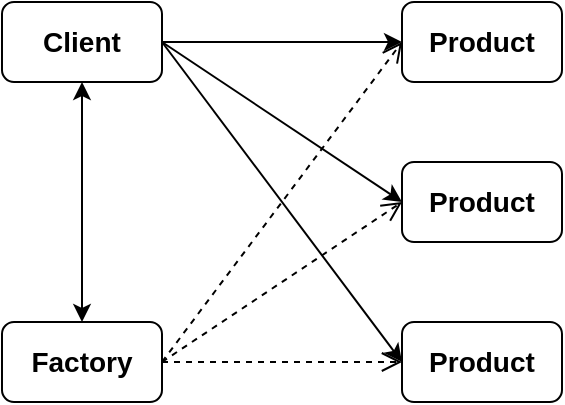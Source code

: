 <mxfile version="14.5.1" type="device"><diagram id="Ul4BYg80_bF-Ru1McAbS" name="第 1 页"><mxGraphModel dx="1186" dy="697" grid="1" gridSize="10" guides="1" tooltips="1" connect="1" arrows="1" fold="1" page="1" pageScale="1" pageWidth="827" pageHeight="1169" math="0" shadow="0"><root><mxCell id="0"/><mxCell id="1" parent="0"/><mxCell id="B0XxEne8KLTWXfhGkfbk-1" value="&lt;font style=&quot;font-size: 14px&quot;&gt;&lt;b&gt;Client&lt;/b&gt;&lt;/font&gt;" style="rounded=1;whiteSpace=wrap;html=1;" vertex="1" parent="1"><mxGeometry x="40" y="40" width="80" height="40" as="geometry"/></mxCell><mxCell id="B0XxEne8KLTWXfhGkfbk-2" value="&lt;font style=&quot;font-size: 14px&quot;&gt;&lt;b&gt;Factory&lt;/b&gt;&lt;/font&gt;" style="rounded=1;whiteSpace=wrap;html=1;" vertex="1" parent="1"><mxGeometry x="40" y="200" width="80" height="40" as="geometry"/></mxCell><mxCell id="B0XxEne8KLTWXfhGkfbk-3" value="&lt;b style=&quot;font-size: 14px&quot;&gt;Product&lt;/b&gt;" style="rounded=1;whiteSpace=wrap;html=1;" vertex="1" parent="1"><mxGeometry x="240" y="200" width="80" height="40" as="geometry"/></mxCell><mxCell id="B0XxEne8KLTWXfhGkfbk-4" value="&lt;b style=&quot;font-size: 14px&quot;&gt;Product&lt;/b&gt;" style="rounded=1;whiteSpace=wrap;html=1;" vertex="1" parent="1"><mxGeometry x="240" y="120" width="80" height="40" as="geometry"/></mxCell><mxCell id="B0XxEne8KLTWXfhGkfbk-5" value="&lt;font style=&quot;font-size: 14px&quot;&gt;&lt;b&gt;Product&lt;/b&gt;&lt;/font&gt;" style="rounded=1;whiteSpace=wrap;html=1;" vertex="1" parent="1"><mxGeometry x="240" y="40" width="80" height="40" as="geometry"/></mxCell><mxCell id="B0XxEne8KLTWXfhGkfbk-6" value="" style="endArrow=classic;startArrow=classic;html=1;entryX=0.5;entryY=1;entryDx=0;entryDy=0;exitX=0.5;exitY=0;exitDx=0;exitDy=0;" edge="1" parent="1" source="B0XxEne8KLTWXfhGkfbk-2" target="B0XxEne8KLTWXfhGkfbk-1"><mxGeometry width="50" height="50" relative="1" as="geometry"><mxPoint x="60" y="160" as="sourcePoint"/><mxPoint x="110" y="110" as="targetPoint"/></mxGeometry></mxCell><mxCell id="B0XxEne8KLTWXfhGkfbk-7" value="" style="endArrow=classic;html=1;entryX=0;entryY=0.5;entryDx=0;entryDy=0;exitX=1;exitY=0.5;exitDx=0;exitDy=0;" edge="1" parent="1" source="B0XxEne8KLTWXfhGkfbk-1" target="B0XxEne8KLTWXfhGkfbk-5"><mxGeometry width="50" height="50" relative="1" as="geometry"><mxPoint x="150" y="110" as="sourcePoint"/><mxPoint x="200" y="60" as="targetPoint"/></mxGeometry></mxCell><mxCell id="B0XxEne8KLTWXfhGkfbk-8" value="" style="endArrow=classic;html=1;entryX=0;entryY=0.5;entryDx=0;entryDy=0;exitX=1;exitY=0.5;exitDx=0;exitDy=0;" edge="1" parent="1" source="B0XxEne8KLTWXfhGkfbk-1" target="B0XxEne8KLTWXfhGkfbk-4"><mxGeometry width="50" height="50" relative="1" as="geometry"><mxPoint x="140" y="40" as="sourcePoint"/><mxPoint x="250" y="70" as="targetPoint"/></mxGeometry></mxCell><mxCell id="B0XxEne8KLTWXfhGkfbk-9" value="" style="endArrow=classic;html=1;entryX=0;entryY=0.5;entryDx=0;entryDy=0;exitX=1;exitY=0.5;exitDx=0;exitDy=0;" edge="1" parent="1" source="B0XxEne8KLTWXfhGkfbk-1" target="B0XxEne8KLTWXfhGkfbk-3"><mxGeometry width="50" height="50" relative="1" as="geometry"><mxPoint x="140" y="80" as="sourcePoint"/><mxPoint x="260" y="80" as="targetPoint"/></mxGeometry></mxCell><mxCell id="B0XxEne8KLTWXfhGkfbk-10" value="" style="html=1;verticalAlign=bottom;endArrow=open;dashed=1;endSize=8;exitX=1;exitY=0.5;exitDx=0;exitDy=0;entryX=0;entryY=0.5;entryDx=0;entryDy=0;" edge="1" parent="1" source="B0XxEne8KLTWXfhGkfbk-2" target="B0XxEne8KLTWXfhGkfbk-5"><mxGeometry relative="1" as="geometry"><mxPoint x="500" y="110" as="sourcePoint"/><mxPoint x="420" y="110" as="targetPoint"/></mxGeometry></mxCell><mxCell id="B0XxEne8KLTWXfhGkfbk-11" value="" style="html=1;verticalAlign=bottom;endArrow=open;dashed=1;endSize=8;exitX=1;exitY=0.5;exitDx=0;exitDy=0;entryX=0;entryY=0.5;entryDx=0;entryDy=0;" edge="1" parent="1" source="B0XxEne8KLTWXfhGkfbk-2" target="B0XxEne8KLTWXfhGkfbk-4"><mxGeometry relative="1" as="geometry"><mxPoint x="260" y="340" as="sourcePoint"/><mxPoint x="180" y="340" as="targetPoint"/></mxGeometry></mxCell><mxCell id="B0XxEne8KLTWXfhGkfbk-12" value="" style="html=1;verticalAlign=bottom;endArrow=open;dashed=1;endSize=8;exitX=1;exitY=0.5;exitDx=0;exitDy=0;entryX=0;entryY=0.5;entryDx=0;entryDy=0;" edge="1" parent="1" source="B0XxEne8KLTWXfhGkfbk-2" target="B0XxEne8KLTWXfhGkfbk-3"><mxGeometry relative="1" as="geometry"><mxPoint x="270" y="350" as="sourcePoint"/><mxPoint x="190" y="350" as="targetPoint"/></mxGeometry></mxCell></root></mxGraphModel></diagram></mxfile>